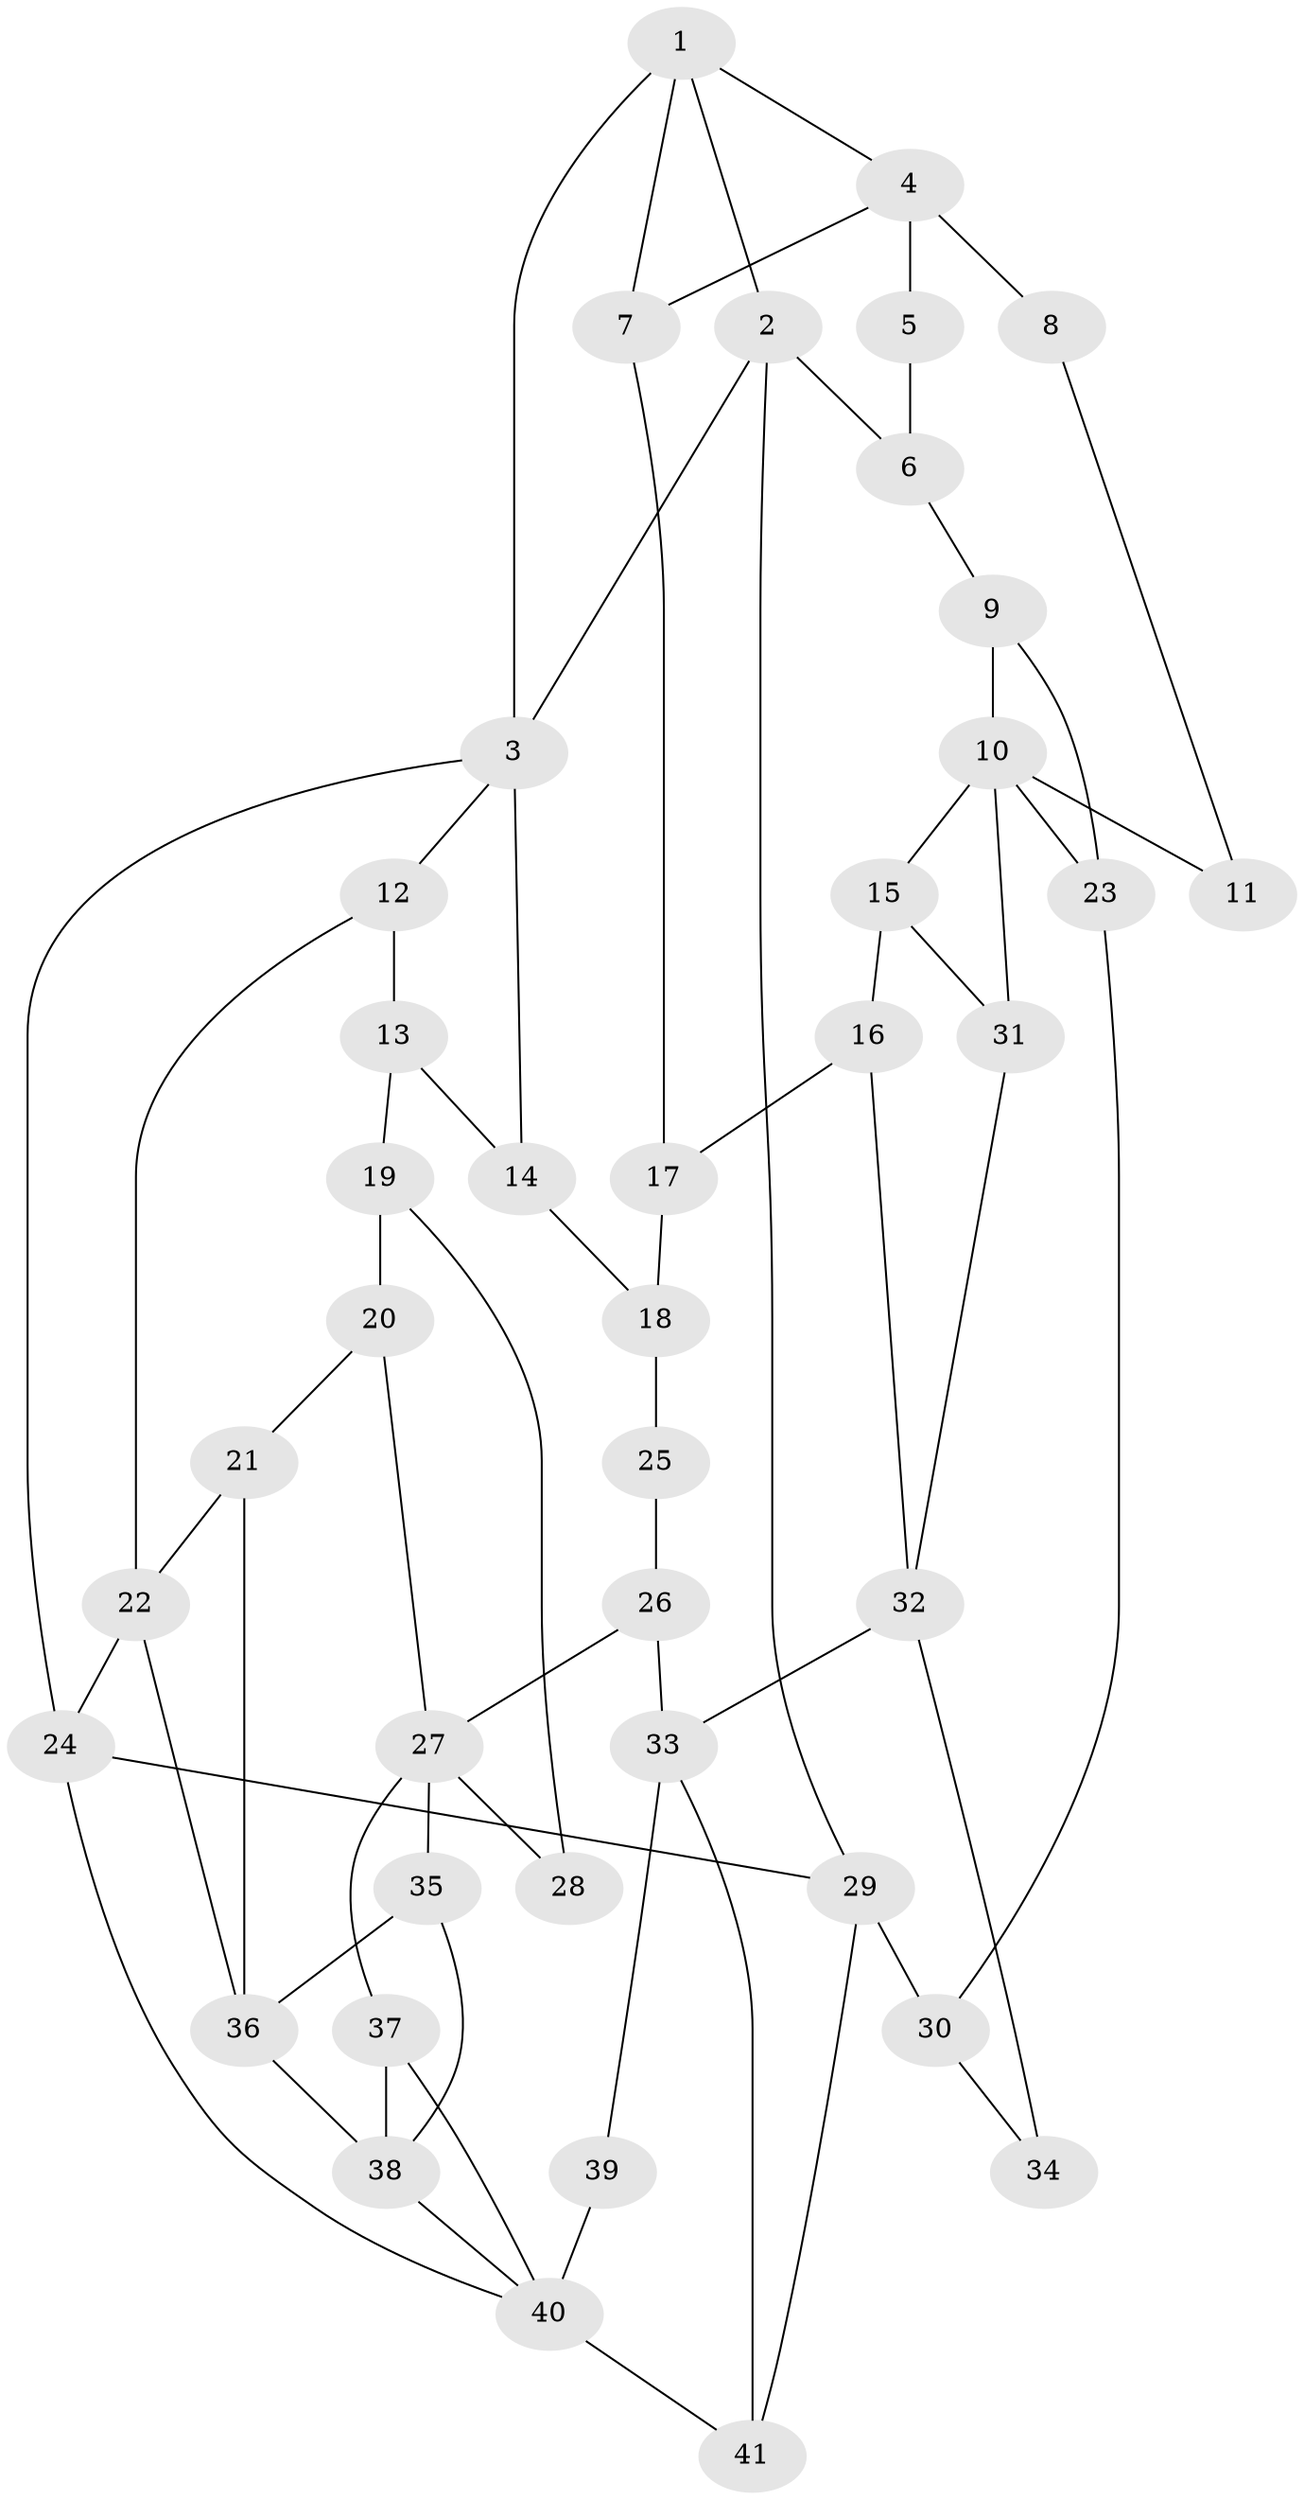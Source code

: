 // original degree distribution, {3: 0.024390243902439025, 6: 0.2073170731707317, 5: 0.5365853658536586, 4: 0.23170731707317074}
// Generated by graph-tools (version 1.1) at 2025/38/03/09/25 02:38:22]
// undirected, 41 vertices, 67 edges
graph export_dot {
graph [start="1"]
  node [color=gray90,style=filled];
  1;
  2;
  3;
  4;
  5;
  6;
  7;
  8;
  9;
  10;
  11;
  12;
  13;
  14;
  15;
  16;
  17;
  18;
  19;
  20;
  21;
  22;
  23;
  24;
  25;
  26;
  27;
  28;
  29;
  30;
  31;
  32;
  33;
  34;
  35;
  36;
  37;
  38;
  39;
  40;
  41;
  1 -- 2 [weight=1.0];
  1 -- 3 [weight=1.0];
  1 -- 4 [weight=1.0];
  1 -- 7 [weight=1.0];
  2 -- 3 [weight=1.0];
  2 -- 6 [weight=1.0];
  2 -- 29 [weight=1.0];
  3 -- 12 [weight=1.0];
  3 -- 14 [weight=1.0];
  3 -- 24 [weight=1.0];
  4 -- 5 [weight=2.0];
  4 -- 7 [weight=1.0];
  4 -- 8 [weight=2.0];
  5 -- 6 [weight=1.0];
  6 -- 9 [weight=1.0];
  7 -- 17 [weight=1.0];
  8 -- 11 [weight=1.0];
  9 -- 10 [weight=1.0];
  9 -- 23 [weight=1.0];
  10 -- 11 [weight=2.0];
  10 -- 15 [weight=1.0];
  10 -- 23 [weight=1.0];
  10 -- 31 [weight=1.0];
  12 -- 13 [weight=1.0];
  12 -- 22 [weight=1.0];
  13 -- 14 [weight=2.0];
  13 -- 19 [weight=2.0];
  14 -- 18 [weight=1.0];
  15 -- 16 [weight=1.0];
  15 -- 31 [weight=1.0];
  16 -- 17 [weight=1.0];
  16 -- 32 [weight=1.0];
  17 -- 18 [weight=1.0];
  18 -- 25 [weight=1.0];
  19 -- 20 [weight=2.0];
  19 -- 28 [weight=2.0];
  20 -- 21 [weight=2.0];
  20 -- 27 [weight=1.0];
  21 -- 22 [weight=2.0];
  21 -- 36 [weight=2.0];
  22 -- 24 [weight=1.0];
  22 -- 36 [weight=1.0];
  23 -- 30 [weight=1.0];
  24 -- 29 [weight=1.0];
  24 -- 40 [weight=1.0];
  25 -- 26 [weight=2.0];
  26 -- 27 [weight=2.0];
  26 -- 33 [weight=2.0];
  27 -- 28 [weight=1.0];
  27 -- 35 [weight=1.0];
  27 -- 37 [weight=1.0];
  29 -- 30 [weight=1.0];
  29 -- 41 [weight=1.0];
  30 -- 34 [weight=1.0];
  31 -- 32 [weight=1.0];
  32 -- 33 [weight=2.0];
  32 -- 34 [weight=2.0];
  33 -- 39 [weight=1.0];
  33 -- 41 [weight=1.0];
  35 -- 36 [weight=1.0];
  35 -- 38 [weight=1.0];
  36 -- 38 [weight=1.0];
  37 -- 38 [weight=1.0];
  37 -- 40 [weight=1.0];
  38 -- 40 [weight=1.0];
  39 -- 40 [weight=2.0];
  40 -- 41 [weight=1.0];
}
